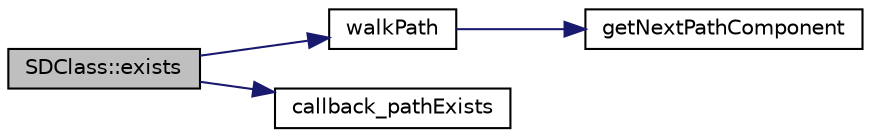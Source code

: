 digraph "SDClass::exists"
{
  edge [fontname="Helvetica",fontsize="10",labelfontname="Helvetica",labelfontsize="10"];
  node [fontname="Helvetica",fontsize="10",shape=record];
  rankdir="LR";
  Node1 [label="SDClass::exists",height=0.2,width=0.4,color="black", fillcolor="grey75", style="filled", fontcolor="black"];
  Node1 -> Node2 [color="midnightblue",fontsize="10",style="solid"];
  Node2 [label="walkPath",height=0.2,width=0.4,color="black", fillcolor="white", style="filled",URL="$_s_d_8cpp.html#a91fe1680c0f96ea0698d9f8e8d11b30f"];
  Node2 -> Node3 [color="midnightblue",fontsize="10",style="solid"];
  Node3 [label="getNextPathComponent",height=0.2,width=0.4,color="black", fillcolor="white", style="filled",URL="$_s_d_8cpp.html#a873b5b3f175fc137ddc3624988d887cd"];
  Node1 -> Node4 [color="midnightblue",fontsize="10",style="solid"];
  Node4 [label="callback_pathExists",height=0.2,width=0.4,color="black", fillcolor="white", style="filled",URL="$_s_d_8cpp.html#a3e7b257a0d20dc35d232ca750e94d7ea"];
}
